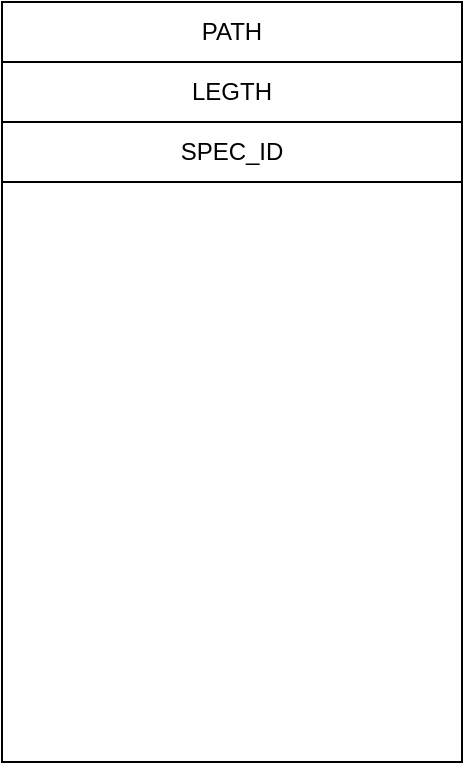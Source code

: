 <mxfile version="15.7.0" type="github">
  <diagram id="Ua7ZeykOQTL60p2kjY20" name="Page-1">
    <mxGraphModel dx="1038" dy="547" grid="1" gridSize="10" guides="1" tooltips="1" connect="1" arrows="1" fold="1" page="1" pageScale="1" pageWidth="827" pageHeight="1169" math="0" shadow="0">
      <root>
        <mxCell id="0" />
        <mxCell id="1" parent="0" />
        <mxCell id="TWoe7xvOJfkTYzL6-bIi-1" value="" style="rounded=0;whiteSpace=wrap;html=1;" vertex="1" parent="1">
          <mxGeometry x="180" y="100" width="230" height="380" as="geometry" />
        </mxCell>
        <mxCell id="TWoe7xvOJfkTYzL6-bIi-3" value="PATH" style="rounded=0;whiteSpace=wrap;html=1;" vertex="1" parent="1">
          <mxGeometry x="180" y="100" width="230" height="30" as="geometry" />
        </mxCell>
        <mxCell id="TWoe7xvOJfkTYzL6-bIi-4" value="LEGTH" style="rounded=0;whiteSpace=wrap;html=1;" vertex="1" parent="1">
          <mxGeometry x="180" y="130" width="230" height="30" as="geometry" />
        </mxCell>
        <mxCell id="TWoe7xvOJfkTYzL6-bIi-5" value="SPEC_ID" style="rounded=0;whiteSpace=wrap;html=1;" vertex="1" parent="1">
          <mxGeometry x="180" y="160" width="230" height="30" as="geometry" />
        </mxCell>
      </root>
    </mxGraphModel>
  </diagram>
</mxfile>
